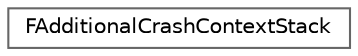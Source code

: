 digraph "Graphical Class Hierarchy"
{
 // INTERACTIVE_SVG=YES
 // LATEX_PDF_SIZE
  bgcolor="transparent";
  edge [fontname=Helvetica,fontsize=10,labelfontname=Helvetica,labelfontsize=10];
  node [fontname=Helvetica,fontsize=10,shape=box,height=0.2,width=0.4];
  rankdir="LR";
  Node0 [id="Node000000",label="FAdditionalCrashContextStack",height=0.2,width=0.4,color="grey40", fillcolor="white", style="filled",URL="$d0/d12/structFAdditionalCrashContextStack.html",tooltip="A thread local stack of callbacks that can be issued at time of the crash."];
}
